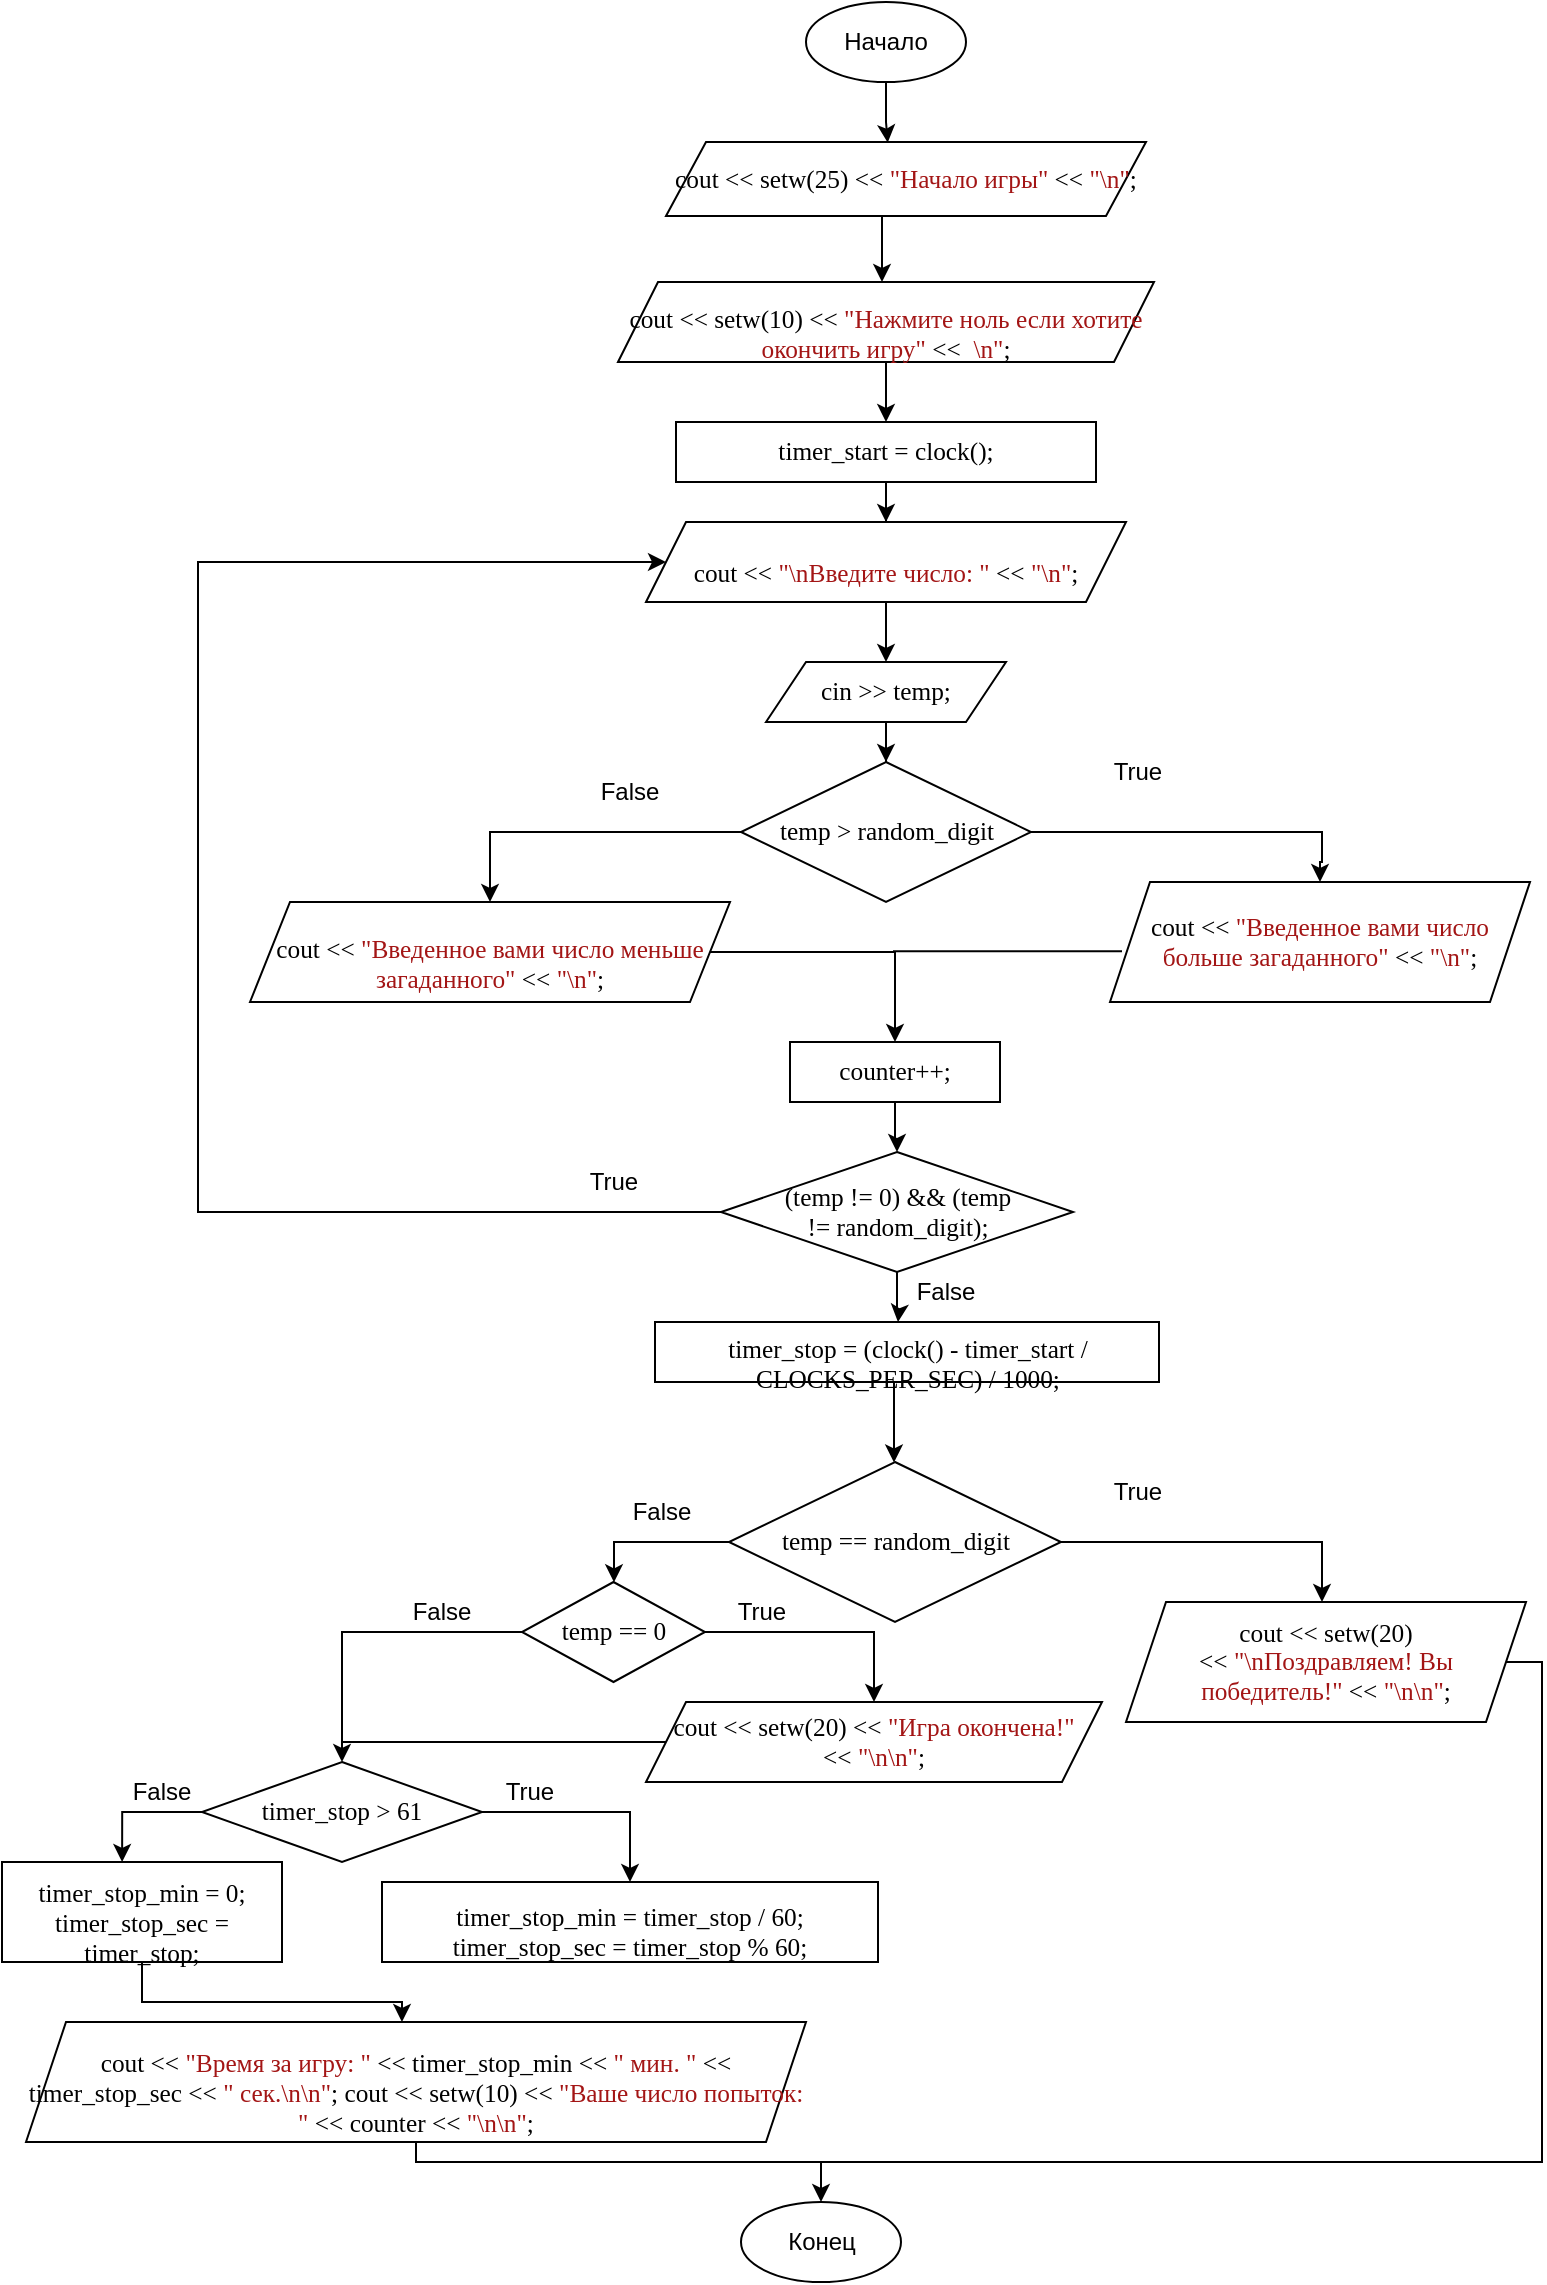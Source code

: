 <mxfile version="16.0.0" type="github">
  <diagram id="UOz5GpQz2PrlzkPSXgb1" name="Page-1">
    <mxGraphModel dx="875" dy="940" grid="1" gridSize="10" guides="1" tooltips="1" connect="1" arrows="1" fold="1" page="1" pageScale="1" pageWidth="827" pageHeight="1169" math="0" shadow="0">
      <root>
        <mxCell id="0" />
        <mxCell id="1" parent="0" />
        <mxCell id="ZmtoNkkiuZNbynHKE87D-23" value="" style="edgeStyle=orthogonalEdgeStyle;rounded=0;orthogonalLoop=1;jettySize=auto;html=1;entryX=0.462;entryY=0.008;entryDx=0;entryDy=0;entryPerimeter=0;" edge="1" parent="1" source="ZmtoNkkiuZNbynHKE87D-1" target="ZmtoNkkiuZNbynHKE87D-2">
          <mxGeometry relative="1" as="geometry" />
        </mxCell>
        <mxCell id="ZmtoNkkiuZNbynHKE87D-1" value="Начало" style="ellipse;whiteSpace=wrap;html=1;" vertex="1" parent="1">
          <mxGeometry x="422" y="10" width="80" height="40" as="geometry" />
        </mxCell>
        <mxCell id="ZmtoNkkiuZNbynHKE87D-27" value="" style="edgeStyle=orthogonalEdgeStyle;rounded=0;orthogonalLoop=1;jettySize=auto;html=1;" edge="1" parent="1" source="ZmtoNkkiuZNbynHKE87D-2">
          <mxGeometry relative="1" as="geometry">
            <mxPoint x="460" y="150" as="targetPoint" />
            <Array as="points">
              <mxPoint x="460" y="130" />
              <mxPoint x="460" y="130" />
            </Array>
          </mxGeometry>
        </mxCell>
        <mxCell id="ZmtoNkkiuZNbynHKE87D-2" value="&lt;span style=&quot;font-size: 9.5pt ; line-height: 107% ; font-family: &amp;#34;consolas&amp;#34;&quot;&gt;cout &amp;lt;&amp;lt; setw(25) &amp;lt;&amp;lt; &lt;/span&gt;&lt;span style=&quot;font-size: 9.5pt ; line-height: 107% ; font-family: &amp;#34;consolas&amp;#34; ; color: #a31515&quot;&gt;&quot;Начало игры&quot;&lt;/span&gt;&lt;span style=&quot;font-size: 9.5pt ; line-height: 107% ; font-family: &amp;#34;consolas&amp;#34;&quot;&gt; &amp;lt;&amp;lt;&amp;nbsp;&lt;/span&gt;&lt;span style=&quot;font-size: 9.5pt ; line-height: 107% ; font-family: &amp;#34;consolas&amp;#34; ; color: #a31515&quot;&gt;&quot;\n&quot;&lt;/span&gt;&lt;span style=&quot;font-size: 9.5pt ; line-height: 107% ; font-family: &amp;#34;consolas&amp;#34;&quot;&gt;;&lt;/span&gt;" style="shape=parallelogram;perimeter=parallelogramPerimeter;whiteSpace=wrap;html=1;fixedSize=1;" vertex="1" parent="1">
          <mxGeometry x="352" y="80" width="240" height="37" as="geometry" />
        </mxCell>
        <mxCell id="ZmtoNkkiuZNbynHKE87D-32" value="" style="edgeStyle=orthogonalEdgeStyle;rounded=0;orthogonalLoop=1;jettySize=auto;html=1;" edge="1" parent="1" source="ZmtoNkkiuZNbynHKE87D-3" target="ZmtoNkkiuZNbynHKE87D-4">
          <mxGeometry relative="1" as="geometry" />
        </mxCell>
        <mxCell id="ZmtoNkkiuZNbynHKE87D-3" value="&lt;p class=&quot;MsoNormal&quot; style=&quot;margin-bottom: 0cm ; line-height: normal&quot;&gt;&lt;span style=&quot;font-size: 9.5pt ; font-family: &amp;#34;consolas&amp;#34;&quot;&gt;cout &amp;lt;&amp;lt; setw(10) &amp;lt;&amp;lt; &lt;/span&gt;&lt;span style=&quot;font-size: 9.5pt ; font-family: &amp;#34;consolas&amp;#34; ; color: #a31515&quot;&gt;&quot;Нажмите ноль если хотите окончить игру&quot;&lt;/span&gt;&lt;span style=&quot;font-size: 9.5pt ; font-family: &amp;#34;consolas&amp;#34;&quot;&gt; &amp;lt;&amp;lt;&amp;nbsp;&amp;nbsp;&lt;/span&gt;&lt;span style=&quot;font-size: 9.5pt ; font-family: &amp;#34;consolas&amp;#34; ; color: #a31515&quot;&gt;\n&quot;&lt;/span&gt;&lt;span style=&quot;font-size: 9.5pt ; font-family: &amp;#34;consolas&amp;#34;&quot;&gt;;&lt;/span&gt;&lt;/p&gt;" style="shape=parallelogram;perimeter=parallelogramPerimeter;whiteSpace=wrap;html=1;fixedSize=1;" vertex="1" parent="1">
          <mxGeometry x="328" y="150" width="268" height="40" as="geometry" />
        </mxCell>
        <mxCell id="ZmtoNkkiuZNbynHKE87D-33" value="" style="edgeStyle=orthogonalEdgeStyle;rounded=0;orthogonalLoop=1;jettySize=auto;html=1;entryX=0.5;entryY=0;entryDx=0;entryDy=0;" edge="1" parent="1" source="ZmtoNkkiuZNbynHKE87D-4" target="ZmtoNkkiuZNbynHKE87D-5">
          <mxGeometry relative="1" as="geometry" />
        </mxCell>
        <mxCell id="ZmtoNkkiuZNbynHKE87D-4" value="&lt;span lang=&quot;EN-US&quot; style=&quot;font-size: 9.5pt ; line-height: 107% ; font-family: &amp;#34;consolas&amp;#34;&quot;&gt;timer_start = clock();&lt;/span&gt;" style="rounded=0;whiteSpace=wrap;html=1;" vertex="1" parent="1">
          <mxGeometry x="357" y="220" width="210" height="30" as="geometry" />
        </mxCell>
        <mxCell id="ZmtoNkkiuZNbynHKE87D-34" value="" style="edgeStyle=orthogonalEdgeStyle;rounded=0;orthogonalLoop=1;jettySize=auto;html=1;entryX=0.5;entryY=0;entryDx=0;entryDy=0;" edge="1" parent="1" source="ZmtoNkkiuZNbynHKE87D-5" target="ZmtoNkkiuZNbynHKE87D-6">
          <mxGeometry relative="1" as="geometry" />
        </mxCell>
        <mxCell id="ZmtoNkkiuZNbynHKE87D-5" value="&lt;p class=&quot;MsoNormal&quot; style=&quot;margin-bottom: 0cm ; line-height: normal&quot;&gt;&lt;span lang=&quot;EN-US&quot; style=&quot;font-size: 9.5pt ; font-family: &amp;#34;consolas&amp;#34;&quot;&gt;cout &amp;lt;&amp;lt; &lt;/span&gt;&lt;span lang=&quot;EN-US&quot; style=&quot;font-size: 9.5pt ; font-family: &amp;#34;consolas&amp;#34; ; color: #a31515&quot;&gt;&quot;\n&lt;/span&gt;&lt;span style=&quot;font-size: 9.5pt ; font-family: &amp;#34;consolas&amp;#34; ; color: #a31515&quot;&gt;Введите&lt;/span&gt;&lt;span style=&quot;font-size: 9.5pt ; font-family: &amp;#34;consolas&amp;#34; ; color: #a31515&quot;&gt; &lt;/span&gt;&lt;span style=&quot;font-size: 9.5pt ; font-family: &amp;#34;consolas&amp;#34; ; color: #a31515&quot;&gt;число&lt;/span&gt;&lt;span lang=&quot;EN-US&quot; style=&quot;font-size: 9.5pt ; font-family: &amp;#34;consolas&amp;#34; ; color: #a31515&quot;&gt;: &quot;&lt;/span&gt;&lt;span lang=&quot;EN-US&quot; style=&quot;font-size: 9.5pt ; font-family: &amp;#34;consolas&amp;#34;&quot;&gt; &amp;lt;&amp;lt; &lt;/span&gt;&lt;span lang=&quot;EN-US&quot; style=&quot;font-size: 9.5pt ; font-family: &amp;#34;consolas&amp;#34; ; color: #a31515&quot;&gt;&quot;\n&quot;&lt;/span&gt;&lt;span lang=&quot;EN-US&quot; style=&quot;font-size: 9.5pt ; font-family: &amp;#34;consolas&amp;#34;&quot;&gt;;&lt;/span&gt;&lt;/p&gt;" style="shape=parallelogram;perimeter=parallelogramPerimeter;whiteSpace=wrap;html=1;fixedSize=1;" vertex="1" parent="1">
          <mxGeometry x="342" y="270" width="240" height="40" as="geometry" />
        </mxCell>
        <mxCell id="ZmtoNkkiuZNbynHKE87D-35" value="" style="edgeStyle=orthogonalEdgeStyle;rounded=0;orthogonalLoop=1;jettySize=auto;html=1;" edge="1" parent="1" source="ZmtoNkkiuZNbynHKE87D-6" target="ZmtoNkkiuZNbynHKE87D-7">
          <mxGeometry relative="1" as="geometry" />
        </mxCell>
        <mxCell id="ZmtoNkkiuZNbynHKE87D-6" value="&lt;span lang=&quot;EN-US&quot; style=&quot;font-size: 9.5pt ; line-height: 107% ; font-family: &amp;#34;consolas&amp;#34;&quot;&gt;cin &amp;gt;&amp;gt; temp;&lt;/span&gt;" style="shape=parallelogram;perimeter=parallelogramPerimeter;whiteSpace=wrap;html=1;fixedSize=1;" vertex="1" parent="1">
          <mxGeometry x="402" y="340" width="120" height="30" as="geometry" />
        </mxCell>
        <mxCell id="ZmtoNkkiuZNbynHKE87D-37" style="edgeStyle=orthogonalEdgeStyle;rounded=0;orthogonalLoop=1;jettySize=auto;html=1;entryX=0.5;entryY=0;entryDx=0;entryDy=0;" edge="1" parent="1" source="ZmtoNkkiuZNbynHKE87D-7" target="ZmtoNkkiuZNbynHKE87D-8">
          <mxGeometry relative="1" as="geometry">
            <mxPoint x="680" y="440" as="targetPoint" />
            <Array as="points">
              <mxPoint x="680" y="425" />
              <mxPoint x="680" y="440" />
              <mxPoint x="679" y="440" />
            </Array>
          </mxGeometry>
        </mxCell>
        <mxCell id="ZmtoNkkiuZNbynHKE87D-38" value="" style="edgeStyle=orthogonalEdgeStyle;rounded=0;orthogonalLoop=1;jettySize=auto;html=1;" edge="1" parent="1" source="ZmtoNkkiuZNbynHKE87D-7" target="ZmtoNkkiuZNbynHKE87D-9">
          <mxGeometry relative="1" as="geometry">
            <Array as="points">
              <mxPoint x="264" y="425" />
            </Array>
          </mxGeometry>
        </mxCell>
        <mxCell id="ZmtoNkkiuZNbynHKE87D-7" value="&lt;span lang=&quot;EN-US&quot; style=&quot;font-size: 9.5pt ; line-height: 107% ; font-family: &amp;#34;consolas&amp;#34;&quot;&gt;temp &amp;gt; random_digit&lt;/span&gt;" style="rhombus;whiteSpace=wrap;html=1;" vertex="1" parent="1">
          <mxGeometry x="389.5" y="390" width="145" height="70" as="geometry" />
        </mxCell>
        <mxCell id="ZmtoNkkiuZNbynHKE87D-8" value="&lt;span style=&quot;font-size: 9.5pt ; line-height: 107% ; font-family: &amp;#34;consolas&amp;#34;&quot;&gt;cout &amp;lt;&amp;lt; &lt;/span&gt;&lt;span style=&quot;font-size: 9.5pt ; line-height: 107% ; font-family: &amp;#34;consolas&amp;#34; ; color: #a31515&quot;&gt;&quot;Введенное вами число больше загаданного&quot;&lt;/span&gt;&lt;span style=&quot;font-size: 9.5pt ; line-height: 107% ; font-family: &amp;#34;consolas&amp;#34;&quot;&gt; &amp;lt;&amp;lt; &lt;/span&gt;&lt;span style=&quot;font-size: 9.5pt ; line-height: 107% ; font-family: &amp;#34;consolas&amp;#34; ; color: #a31515&quot;&gt;&quot;\n&quot;&lt;/span&gt;&lt;span style=&quot;font-size: 9.5pt ; line-height: 107% ; font-family: &amp;#34;consolas&amp;#34;&quot;&gt;;&lt;/span&gt;" style="shape=parallelogram;perimeter=parallelogramPerimeter;whiteSpace=wrap;html=1;fixedSize=1;" vertex="1" parent="1">
          <mxGeometry x="574" y="450" width="210" height="60" as="geometry" />
        </mxCell>
        <mxCell id="ZmtoNkkiuZNbynHKE87D-39" value="" style="edgeStyle=orthogonalEdgeStyle;rounded=0;orthogonalLoop=1;jettySize=auto;html=1;entryX=0.5;entryY=0;entryDx=0;entryDy=0;" edge="1" parent="1" source="ZmtoNkkiuZNbynHKE87D-9" target="ZmtoNkkiuZNbynHKE87D-10">
          <mxGeometry relative="1" as="geometry" />
        </mxCell>
        <mxCell id="ZmtoNkkiuZNbynHKE87D-9" value="&lt;p class=&quot;MsoNormal&quot; style=&quot;margin-bottom: 0cm ; line-height: normal&quot;&gt;&lt;span style=&quot;font-size: 9.5pt ; font-family: &amp;#34;consolas&amp;#34;&quot;&gt;cout &amp;lt;&amp;lt; &lt;/span&gt;&lt;span style=&quot;font-size: 9.5pt ; font-family: &amp;#34;consolas&amp;#34; ; color: #a31515&quot;&gt;&quot;Введенное вами число меньше загаданного&quot;&lt;/span&gt;&lt;span style=&quot;font-size: 9.5pt ; font-family: &amp;#34;consolas&amp;#34;&quot;&gt; &amp;lt;&amp;lt; &lt;/span&gt;&lt;span style=&quot;font-size: 9.5pt ; font-family: &amp;#34;consolas&amp;#34; ; color: #a31515&quot;&gt;&quot;\n&quot;&lt;/span&gt;&lt;span style=&quot;font-size: 9.5pt ; font-family: &amp;#34;consolas&amp;#34;&quot;&gt;;&lt;/span&gt;&lt;/p&gt;" style="shape=parallelogram;perimeter=parallelogramPerimeter;whiteSpace=wrap;html=1;fixedSize=1;" vertex="1" parent="1">
          <mxGeometry x="144" y="460" width="240" height="50" as="geometry" />
        </mxCell>
        <mxCell id="ZmtoNkkiuZNbynHKE87D-42" value="" style="edgeStyle=orthogonalEdgeStyle;rounded=0;orthogonalLoop=1;jettySize=auto;html=1;entryX=0.5;entryY=0;entryDx=0;entryDy=0;" edge="1" parent="1" source="ZmtoNkkiuZNbynHKE87D-10" target="ZmtoNkkiuZNbynHKE87D-11">
          <mxGeometry relative="1" as="geometry" />
        </mxCell>
        <mxCell id="ZmtoNkkiuZNbynHKE87D-10" value="&lt;span lang=&quot;EN-US&quot; style=&quot;font-size: 9.5pt ; line-height: 107% ; font-family: &amp;#34;consolas&amp;#34;&quot;&gt;counter++;&lt;/span&gt;" style="rounded=0;whiteSpace=wrap;html=1;" vertex="1" parent="1">
          <mxGeometry x="414" y="530" width="105" height="30" as="geometry" />
        </mxCell>
        <mxCell id="ZmtoNkkiuZNbynHKE87D-43" value="" style="edgeStyle=orthogonalEdgeStyle;rounded=0;orthogonalLoop=1;jettySize=auto;html=1;" edge="1" parent="1" source="ZmtoNkkiuZNbynHKE87D-11">
          <mxGeometry relative="1" as="geometry">
            <mxPoint x="468" y="670" as="targetPoint" />
          </mxGeometry>
        </mxCell>
        <mxCell id="ZmtoNkkiuZNbynHKE87D-56" style="edgeStyle=orthogonalEdgeStyle;rounded=0;orthogonalLoop=1;jettySize=auto;html=1;" edge="1" parent="1" source="ZmtoNkkiuZNbynHKE87D-11" target="ZmtoNkkiuZNbynHKE87D-5">
          <mxGeometry relative="1" as="geometry">
            <mxPoint x="118.519" y="300" as="targetPoint" />
            <Array as="points">
              <mxPoint x="118" y="615" />
              <mxPoint x="118" y="290" />
            </Array>
          </mxGeometry>
        </mxCell>
        <mxCell id="ZmtoNkkiuZNbynHKE87D-11" value="&lt;span lang=&quot;EN-US&quot; style=&quot;font-size: 9.5pt ; line-height: 107% ; font-family: &amp;#34;consolas&amp;#34;&quot;&gt;(temp != 0) &amp;amp;&amp;amp; (temp&lt;br&gt;!= random_digit);&lt;/span&gt;" style="rhombus;whiteSpace=wrap;html=1;" vertex="1" parent="1">
          <mxGeometry x="379.5" y="585" width="176" height="60" as="geometry" />
        </mxCell>
        <mxCell id="ZmtoNkkiuZNbynHKE87D-44" value="" style="edgeStyle=orthogonalEdgeStyle;rounded=0;orthogonalLoop=1;jettySize=auto;html=1;" edge="1" parent="1" source="ZmtoNkkiuZNbynHKE87D-12" target="ZmtoNkkiuZNbynHKE87D-13">
          <mxGeometry relative="1" as="geometry">
            <Array as="points">
              <mxPoint x="466" y="710" />
              <mxPoint x="466" y="710" />
            </Array>
          </mxGeometry>
        </mxCell>
        <mxCell id="ZmtoNkkiuZNbynHKE87D-12" value="&lt;p class=&quot;MsoNormal&quot; style=&quot;margin-bottom: 0cm ; line-height: normal&quot;&gt;&lt;span lang=&quot;EN-US&quot; style=&quot;font-size: 9.5pt ; font-family: &amp;#34;consolas&amp;#34;&quot;&gt;timer_stop = (clock() - timer_start / CLOCKS_PER_SEC) / 1000;&lt;/span&gt;&lt;/p&gt;" style="rounded=0;whiteSpace=wrap;html=1;" vertex="1" parent="1">
          <mxGeometry x="346.5" y="670" width="252" height="30" as="geometry" />
        </mxCell>
        <mxCell id="ZmtoNkkiuZNbynHKE87D-45" value="" style="edgeStyle=orthogonalEdgeStyle;rounded=0;orthogonalLoop=1;jettySize=auto;html=1;" edge="1" parent="1" source="ZmtoNkkiuZNbynHKE87D-13" target="ZmtoNkkiuZNbynHKE87D-16">
          <mxGeometry relative="1" as="geometry">
            <Array as="points">
              <mxPoint x="680" y="780" />
            </Array>
          </mxGeometry>
        </mxCell>
        <mxCell id="ZmtoNkkiuZNbynHKE87D-46" value="" style="edgeStyle=orthogonalEdgeStyle;rounded=0;orthogonalLoop=1;jettySize=auto;html=1;" edge="1" parent="1" source="ZmtoNkkiuZNbynHKE87D-13" target="ZmtoNkkiuZNbynHKE87D-15">
          <mxGeometry relative="1" as="geometry">
            <Array as="points">
              <mxPoint x="326" y="780" />
            </Array>
          </mxGeometry>
        </mxCell>
        <mxCell id="ZmtoNkkiuZNbynHKE87D-13" value="&lt;span lang=&quot;EN-US&quot; style=&quot;font-size: 9.5pt ; line-height: 107% ; font-family: &amp;#34;consolas&amp;#34;&quot;&gt;temp == random_digit&lt;/span&gt;" style="rhombus;whiteSpace=wrap;html=1;" vertex="1" parent="1">
          <mxGeometry x="383.5" y="740" width="166" height="80" as="geometry" />
        </mxCell>
        <mxCell id="ZmtoNkkiuZNbynHKE87D-47" value="" style="edgeStyle=orthogonalEdgeStyle;rounded=0;orthogonalLoop=1;jettySize=auto;html=1;" edge="1" parent="1" target="ZmtoNkkiuZNbynHKE87D-17">
          <mxGeometry relative="1" as="geometry">
            <mxPoint x="326" y="850" as="sourcePoint" />
            <Array as="points">
              <mxPoint x="326" y="825" />
              <mxPoint x="456" y="825" />
            </Array>
          </mxGeometry>
        </mxCell>
        <mxCell id="ZmtoNkkiuZNbynHKE87D-48" style="edgeStyle=orthogonalEdgeStyle;rounded=0;orthogonalLoop=1;jettySize=auto;html=1;entryX=0.5;entryY=0;entryDx=0;entryDy=0;" edge="1" parent="1" source="ZmtoNkkiuZNbynHKE87D-15" target="ZmtoNkkiuZNbynHKE87D-18">
          <mxGeometry relative="1" as="geometry" />
        </mxCell>
        <mxCell id="ZmtoNkkiuZNbynHKE87D-15" value="&lt;span style=&quot;font-size: 9.5pt ; line-height: 107% ; font-family: &amp;#34;consolas&amp;#34;&quot;&gt;temp == 0&lt;/span&gt;" style="rhombus;whiteSpace=wrap;html=1;" vertex="1" parent="1">
          <mxGeometry x="280" y="800" width="91.5" height="50" as="geometry" />
        </mxCell>
        <mxCell id="ZmtoNkkiuZNbynHKE87D-16" value="&lt;span lang=&quot;EN-US&quot; style=&quot;font-size: 9.5pt ; line-height: 13.553px ; font-family: &amp;#34;consolas&amp;#34;&quot;&gt;cout &amp;lt;&amp;lt; setw(20)&amp;lt;&amp;lt;&amp;nbsp;&lt;/span&gt;&lt;span lang=&quot;EN-US&quot; style=&quot;font-size: 9.5pt ; line-height: 13.553px ; font-family: &amp;#34;consolas&amp;#34; ; color: rgb(163 , 21 , 21)&quot;&gt;&quot;\n&lt;/span&gt;&lt;span style=&quot;font-size: 9.5pt ; line-height: 13.553px ; font-family: &amp;#34;consolas&amp;#34; ; color: rgb(163 , 21 , 21)&quot;&gt;Поздравляем&lt;/span&gt;&lt;span lang=&quot;EN-US&quot; style=&quot;font-size: 9.5pt ; line-height: 13.553px ; font-family: &amp;#34;consolas&amp;#34; ; color: rgb(163 , 21 , 21)&quot;&gt;!&amp;nbsp;&lt;/span&gt;&lt;span style=&quot;font-size: 9.5pt ; line-height: 13.553px ; font-family: &amp;#34;consolas&amp;#34; ; color: rgb(163 , 21 , 21)&quot;&gt;Вы победитель!&quot;&lt;/span&gt;&lt;span style=&quot;font-size: 9.5pt ; line-height: 13.553px ; font-family: &amp;#34;consolas&amp;#34;&quot;&gt;&amp;nbsp;&amp;lt;&amp;lt;&amp;nbsp;&lt;/span&gt;&lt;span style=&quot;font-size: 9.5pt ; line-height: 13.553px ; font-family: &amp;#34;consolas&amp;#34; ; color: rgb(163 , 21 , 21)&quot;&gt;&quot;\n\n&quot;&lt;/span&gt;&lt;span style=&quot;font-size: 9.5pt ; line-height: 13.553px ; font-family: &amp;#34;consolas&amp;#34;&quot;&gt;;&lt;/span&gt;" style="shape=parallelogram;perimeter=parallelogramPerimeter;whiteSpace=wrap;html=1;fixedSize=1;" vertex="1" parent="1">
          <mxGeometry x="582" y="810" width="200" height="60" as="geometry" />
        </mxCell>
        <mxCell id="ZmtoNkkiuZNbynHKE87D-17" value="&lt;span style=&quot;font-size: 9.5pt ; line-height: 107% ; font-family: &amp;#34;consolas&amp;#34;&quot;&gt;cout &amp;lt;&amp;lt; setw(20) &amp;lt;&amp;lt; &lt;/span&gt;&lt;span style=&quot;font-size: 9.5pt ; line-height: 107% ; font-family: &amp;#34;consolas&amp;#34; ; color: #a31515&quot;&gt;&quot;Игра окончена!&quot;&lt;/span&gt;&lt;span style=&quot;font-size: 9.5pt ; line-height: 107% ; font-family: &amp;#34;consolas&amp;#34;&quot;&gt; &amp;lt;&amp;lt;&amp;nbsp;&lt;/span&gt;&lt;span style=&quot;font-size: 9.5pt ; line-height: 107% ; font-family: &amp;#34;consolas&amp;#34; ; color: #a31515&quot;&gt;&quot;\n\n&quot;&lt;/span&gt;&lt;span style=&quot;font-size: 9.5pt ; line-height: 107% ; font-family: &amp;#34;consolas&amp;#34;&quot;&gt;;&lt;/span&gt;" style="shape=parallelogram;perimeter=parallelogramPerimeter;whiteSpace=wrap;html=1;fixedSize=1;" vertex="1" parent="1">
          <mxGeometry x="342" y="860" width="228" height="40" as="geometry" />
        </mxCell>
        <mxCell id="ZmtoNkkiuZNbynHKE87D-50" style="edgeStyle=orthogonalEdgeStyle;rounded=0;orthogonalLoop=1;jettySize=auto;html=1;entryX=0.5;entryY=0;entryDx=0;entryDy=0;exitX=1;exitY=0.5;exitDx=0;exitDy=0;" edge="1" parent="1" source="ZmtoNkkiuZNbynHKE87D-18" target="ZmtoNkkiuZNbynHKE87D-19">
          <mxGeometry relative="1" as="geometry">
            <mxPoint x="290" y="940" as="targetPoint" />
          </mxGeometry>
        </mxCell>
        <mxCell id="ZmtoNkkiuZNbynHKE87D-52" style="edgeStyle=orthogonalEdgeStyle;rounded=0;orthogonalLoop=1;jettySize=auto;html=1;exitX=0;exitY=0.5;exitDx=0;exitDy=0;entryX=0.429;entryY=0;entryDx=0;entryDy=0;entryPerimeter=0;" edge="1" parent="1" source="ZmtoNkkiuZNbynHKE87D-18" target="ZmtoNkkiuZNbynHKE87D-20">
          <mxGeometry relative="1" as="geometry">
            <mxPoint x="80" y="930" as="targetPoint" />
            <Array as="points">
              <mxPoint x="80" y="915" />
            </Array>
          </mxGeometry>
        </mxCell>
        <mxCell id="ZmtoNkkiuZNbynHKE87D-18" value="&lt;span lang=&quot;EN-US&quot; style=&quot;font-size: 9.5pt ; line-height: 107% ; font-family: &amp;#34;consolas&amp;#34;&quot;&gt;timer_stop &amp;gt; 61&lt;/span&gt;" style="rhombus;whiteSpace=wrap;html=1;" vertex="1" parent="1">
          <mxGeometry x="120" y="890" width="140" height="50" as="geometry" />
        </mxCell>
        <mxCell id="ZmtoNkkiuZNbynHKE87D-19" value="&lt;p class=&quot;MsoNormal&quot; style=&quot;margin-bottom: 0cm ; line-height: normal&quot;&gt;&lt;span lang=&quot;EN-US&quot; style=&quot;font-size: 9.5pt ; font-family: &amp;#34;consolas&amp;#34;&quot;&gt;timer_stop_min = timer_stop / 60;&lt;/span&gt;&lt;/p&gt;&lt;span style=&quot;font-family: &amp;#34;consolas&amp;#34; ; font-size: 9.5pt&quot;&gt;timer_stop_sec = timer_stop % 60;&lt;/span&gt;" style="rounded=0;whiteSpace=wrap;html=1;" vertex="1" parent="1">
          <mxGeometry x="210" y="950" width="248" height="40" as="geometry" />
        </mxCell>
        <mxCell id="ZmtoNkkiuZNbynHKE87D-53" style="edgeStyle=orthogonalEdgeStyle;rounded=0;orthogonalLoop=1;jettySize=auto;html=1;entryX=0.482;entryY=0;entryDx=0;entryDy=0;entryPerimeter=0;" edge="1" parent="1" source="ZmtoNkkiuZNbynHKE87D-20" target="ZmtoNkkiuZNbynHKE87D-21">
          <mxGeometry relative="1" as="geometry">
            <Array as="points">
              <mxPoint x="90" y="1010" />
              <mxPoint x="220" y="1010" />
            </Array>
          </mxGeometry>
        </mxCell>
        <mxCell id="ZmtoNkkiuZNbynHKE87D-20" value="&lt;p class=&quot;MsoNormal&quot; style=&quot;margin-bottom: 0cm ; line-height: normal&quot;&gt;&lt;span lang=&quot;EN-US&quot; style=&quot;font-size: 9.5pt ; font-family: &amp;#34;consolas&amp;#34;&quot;&gt;timer_stop_min = 0;&lt;/span&gt;&lt;/p&gt;&lt;span lang=&quot;EN-US&quot; style=&quot;font-size: 9.5pt ; line-height: 107% ; font-family: &amp;#34;consolas&amp;#34;&quot;&gt;timer_stop_sec = timer_stop;&lt;/span&gt;" style="rounded=0;whiteSpace=wrap;html=1;" vertex="1" parent="1">
          <mxGeometry x="20" y="940" width="140" height="50" as="geometry" />
        </mxCell>
        <mxCell id="ZmtoNkkiuZNbynHKE87D-55" style="edgeStyle=orthogonalEdgeStyle;rounded=0;orthogonalLoop=1;jettySize=auto;html=1;entryX=0.5;entryY=0;entryDx=0;entryDy=0;" edge="1" parent="1" source="ZmtoNkkiuZNbynHKE87D-21" target="ZmtoNkkiuZNbynHKE87D-22">
          <mxGeometry relative="1" as="geometry">
            <Array as="points">
              <mxPoint x="227" y="1090" />
              <mxPoint x="430" y="1090" />
            </Array>
          </mxGeometry>
        </mxCell>
        <mxCell id="ZmtoNkkiuZNbynHKE87D-21" value="&lt;p class=&quot;MsoNormal&quot; style=&quot;margin-bottom: 0cm ; line-height: normal&quot;&gt;&lt;span lang=&quot;EN-US&quot; style=&quot;font-size: 9.5pt ; font-family: &amp;#34;consolas&amp;#34;&quot;&gt;cout &amp;lt;&amp;lt; &lt;/span&gt;&lt;span lang=&quot;EN-US&quot; style=&quot;font-size: 9.5pt ; font-family: &amp;#34;consolas&amp;#34; ; color: #a31515&quot;&gt;&quot;&lt;/span&gt;&lt;span style=&quot;font-size: 9.5pt ; font-family: &amp;#34;consolas&amp;#34; ; color: #a31515&quot;&gt;Время&lt;/span&gt;&lt;span style=&quot;font-size: 9.5pt ; font-family: &amp;#34;consolas&amp;#34; ; color: #a31515&quot;&gt; &lt;/span&gt;&lt;span style=&quot;font-size: 9.5pt ; font-family: &amp;#34;consolas&amp;#34; ; color: #a31515&quot;&gt;за&lt;/span&gt;&lt;span style=&quot;font-size: 9.5pt ; font-family: &amp;#34;consolas&amp;#34; ; color: #a31515&quot;&gt; &lt;/span&gt;&lt;span style=&quot;font-size: 9.5pt ; font-family: &amp;#34;consolas&amp;#34; ; color: #a31515&quot;&gt;игру&lt;/span&gt;&lt;span lang=&quot;EN-US&quot; style=&quot;font-size: 9.5pt ; font-family: &amp;#34;consolas&amp;#34; ; color: #a31515&quot;&gt;: &quot;&lt;/span&gt;&lt;span lang=&quot;EN-US&quot; style=&quot;font-size: 9.5pt ; font-family: &amp;#34;consolas&amp;#34;&quot;&gt; &amp;lt;&amp;lt; timer_stop_min &amp;lt;&amp;lt; &lt;/span&gt;&lt;span lang=&quot;EN-US&quot; style=&quot;font-size: 9.5pt ; font-family: &amp;#34;consolas&amp;#34; ; color: #a31515&quot;&gt;&quot; &lt;/span&gt;&lt;span style=&quot;font-size: 9.5pt ; font-family: &amp;#34;consolas&amp;#34; ; color: #a31515&quot;&gt;мин&lt;/span&gt;&lt;span lang=&quot;EN-US&quot; style=&quot;font-size: 9.5pt ; font-family: &amp;#34;consolas&amp;#34; ; color: #a31515&quot;&gt;. &quot;&lt;/span&gt;&lt;span lang=&quot;EN-US&quot; style=&quot;font-size: 9.5pt ; font-family: &amp;#34;consolas&amp;#34;&quot;&gt; &amp;lt;&amp;lt; timer_stop_sec &amp;lt;&amp;lt; &lt;/span&gt;&lt;span lang=&quot;EN-US&quot; style=&quot;font-size: 9.5pt ; font-family: &amp;#34;consolas&amp;#34; ; color: #a31515&quot;&gt;&quot; &lt;/span&gt;&lt;span style=&quot;font-size: 9.5pt ; font-family: &amp;#34;consolas&amp;#34; ; color: #a31515&quot;&gt;сек&lt;/span&gt;&lt;span lang=&quot;EN-US&quot; style=&quot;font-size: 9.5pt ; font-family: &amp;#34;consolas&amp;#34; ; color: #a31515&quot;&gt;.\n\n&quot;&lt;/span&gt;&lt;span lang=&quot;EN-US&quot; style=&quot;font-size: 9.5pt ; font-family: &amp;#34;consolas&amp;#34;&quot;&gt;;&amp;nbsp;&lt;/span&gt;&lt;span lang=&quot;EN-US&quot; style=&quot;font-size: 9.5pt ; font-family: &amp;#34;consolas&amp;#34;&quot;&gt;cout &amp;lt;&amp;lt; setw(10) &amp;lt;&amp;lt; &lt;/span&gt;&lt;span lang=&quot;EN-US&quot; style=&quot;font-size: 9.5pt ; font-family: &amp;#34;consolas&amp;#34; ; color: rgb(163 , 21 , 21)&quot;&gt;&quot;&lt;/span&gt;&lt;span style=&quot;font-size: 9.5pt ; font-family: &amp;#34;consolas&amp;#34; ; color: rgb(163 , 21 , 21)&quot;&gt;Ваше&lt;/span&gt;&lt;span style=&quot;font-size: 9.5pt ; font-family: &amp;#34;consolas&amp;#34; ; color: rgb(163 , 21 , 21)&quot;&gt; &lt;/span&gt;&lt;span style=&quot;font-size: 9.5pt ; font-family: &amp;#34;consolas&amp;#34; ; color: rgb(163 , 21 , 21)&quot;&gt;число&lt;/span&gt;&lt;span style=&quot;font-size: 9.5pt ; font-family: &amp;#34;consolas&amp;#34; ; color: rgb(163 , 21 , 21)&quot;&gt; &lt;/span&gt;&lt;span style=&quot;font-size: 9.5pt ; font-family: &amp;#34;consolas&amp;#34; ; color: rgb(163 , 21 , 21)&quot;&gt;попыток&lt;/span&gt;&lt;span lang=&quot;EN-US&quot; style=&quot;font-size: 9.5pt ; font-family: &amp;#34;consolas&amp;#34; ; color: rgb(163 , 21 , 21)&quot;&gt;: &quot;&lt;/span&gt;&lt;span lang=&quot;EN-US&quot; style=&quot;font-size: 9.5pt ; font-family: &amp;#34;consolas&amp;#34;&quot;&gt; &amp;lt;&amp;lt;&amp;nbsp;&lt;/span&gt;&lt;span lang=&quot;EN-US&quot; style=&quot;font-size: 9.5pt ; font-family: &amp;#34;consolas&amp;#34;&quot;&gt;counter &amp;lt;&amp;lt; &lt;/span&gt;&lt;span lang=&quot;EN-US&quot; style=&quot;font-size: 9.5pt ; font-family: &amp;#34;consolas&amp;#34; ; color: rgb(163 , 21 , 21)&quot;&gt;&quot;\n\n&quot;&lt;/span&gt;&lt;span lang=&quot;EN-US&quot; style=&quot;font-size: 9.5pt ; font-family: &amp;#34;consolas&amp;#34;&quot;&gt;;&lt;/span&gt;&lt;/p&gt;" style="shape=parallelogram;perimeter=parallelogramPerimeter;whiteSpace=wrap;html=1;fixedSize=1;" vertex="1" parent="1">
          <mxGeometry x="32" y="1020" width="390" height="60" as="geometry" />
        </mxCell>
        <mxCell id="ZmtoNkkiuZNbynHKE87D-22" value="Конец" style="ellipse;whiteSpace=wrap;html=1;" vertex="1" parent="1">
          <mxGeometry x="389.5" y="1110" width="80" height="40" as="geometry" />
        </mxCell>
        <mxCell id="ZmtoNkkiuZNbynHKE87D-41" value="" style="endArrow=none;html=1;rounded=0;" edge="1" parent="1">
          <mxGeometry width="50" height="50" relative="1" as="geometry">
            <mxPoint x="465.5" y="484.58" as="sourcePoint" />
            <mxPoint x="580" y="484.58" as="targetPoint" />
          </mxGeometry>
        </mxCell>
        <mxCell id="ZmtoNkkiuZNbynHKE87D-57" value="False" style="text;html=1;strokeColor=none;fillColor=none;align=center;verticalAlign=middle;whiteSpace=wrap;rounded=0;" vertex="1" parent="1">
          <mxGeometry x="462" y="640" width="60" height="30" as="geometry" />
        </mxCell>
        <mxCell id="ZmtoNkkiuZNbynHKE87D-58" value="True" style="text;html=1;strokeColor=none;fillColor=none;align=center;verticalAlign=middle;whiteSpace=wrap;rounded=0;" vertex="1" parent="1">
          <mxGeometry x="268" y="585" width="116" height="30" as="geometry" />
        </mxCell>
        <mxCell id="ZmtoNkkiuZNbynHKE87D-59" value="True" style="text;html=1;strokeColor=none;fillColor=none;align=center;verticalAlign=middle;whiteSpace=wrap;rounded=0;" vertex="1" parent="1">
          <mxGeometry x="530" y="380" width="116" height="30" as="geometry" />
        </mxCell>
        <mxCell id="ZmtoNkkiuZNbynHKE87D-60" value="False" style="text;html=1;strokeColor=none;fillColor=none;align=center;verticalAlign=middle;whiteSpace=wrap;rounded=0;" vertex="1" parent="1">
          <mxGeometry x="304" y="390" width="60" height="30" as="geometry" />
        </mxCell>
        <mxCell id="ZmtoNkkiuZNbynHKE87D-61" value="True" style="text;html=1;strokeColor=none;fillColor=none;align=center;verticalAlign=middle;whiteSpace=wrap;rounded=0;" vertex="1" parent="1">
          <mxGeometry x="530" y="740" width="116" height="30" as="geometry" />
        </mxCell>
        <mxCell id="ZmtoNkkiuZNbynHKE87D-62" value="False" style="text;html=1;strokeColor=none;fillColor=none;align=center;verticalAlign=middle;whiteSpace=wrap;rounded=0;" vertex="1" parent="1">
          <mxGeometry x="319.5" y="750" width="60" height="30" as="geometry" />
        </mxCell>
        <mxCell id="ZmtoNkkiuZNbynHKE87D-63" value="True" style="text;html=1;strokeColor=none;fillColor=none;align=center;verticalAlign=middle;whiteSpace=wrap;rounded=0;" vertex="1" parent="1">
          <mxGeometry x="342" y="800" width="116" height="30" as="geometry" />
        </mxCell>
        <mxCell id="ZmtoNkkiuZNbynHKE87D-64" value="False" style="text;html=1;strokeColor=none;fillColor=none;align=center;verticalAlign=middle;whiteSpace=wrap;rounded=0;" vertex="1" parent="1">
          <mxGeometry x="210" y="800" width="60" height="30" as="geometry" />
        </mxCell>
        <mxCell id="ZmtoNkkiuZNbynHKE87D-65" value="False" style="text;html=1;strokeColor=none;fillColor=none;align=center;verticalAlign=middle;whiteSpace=wrap;rounded=0;" vertex="1" parent="1">
          <mxGeometry x="70" y="890" width="60" height="30" as="geometry" />
        </mxCell>
        <mxCell id="ZmtoNkkiuZNbynHKE87D-67" value="True" style="text;html=1;strokeColor=none;fillColor=none;align=center;verticalAlign=middle;whiteSpace=wrap;rounded=0;" vertex="1" parent="1">
          <mxGeometry x="226" y="890" width="116" height="30" as="geometry" />
        </mxCell>
        <mxCell id="ZmtoNkkiuZNbynHKE87D-68" value="" style="endArrow=none;html=1;rounded=0;entryX=1;entryY=0.5;entryDx=0;entryDy=0;" edge="1" parent="1" target="ZmtoNkkiuZNbynHKE87D-16">
          <mxGeometry width="50" height="50" relative="1" as="geometry">
            <mxPoint x="430" y="1090" as="sourcePoint" />
            <mxPoint x="780" y="710" as="targetPoint" />
            <Array as="points">
              <mxPoint x="790" y="1090" />
              <mxPoint x="790" y="840" />
            </Array>
          </mxGeometry>
        </mxCell>
        <mxCell id="ZmtoNkkiuZNbynHKE87D-69" value="" style="endArrow=none;html=1;rounded=0;entryX=0;entryY=0.5;entryDx=0;entryDy=0;" edge="1" parent="1" target="ZmtoNkkiuZNbynHKE87D-17">
          <mxGeometry width="50" height="50" relative="1" as="geometry">
            <mxPoint x="190" y="880" as="sourcePoint" />
            <mxPoint x="410" y="770" as="targetPoint" />
            <Array as="points">
              <mxPoint x="330" y="880" />
            </Array>
          </mxGeometry>
        </mxCell>
      </root>
    </mxGraphModel>
  </diagram>
</mxfile>
